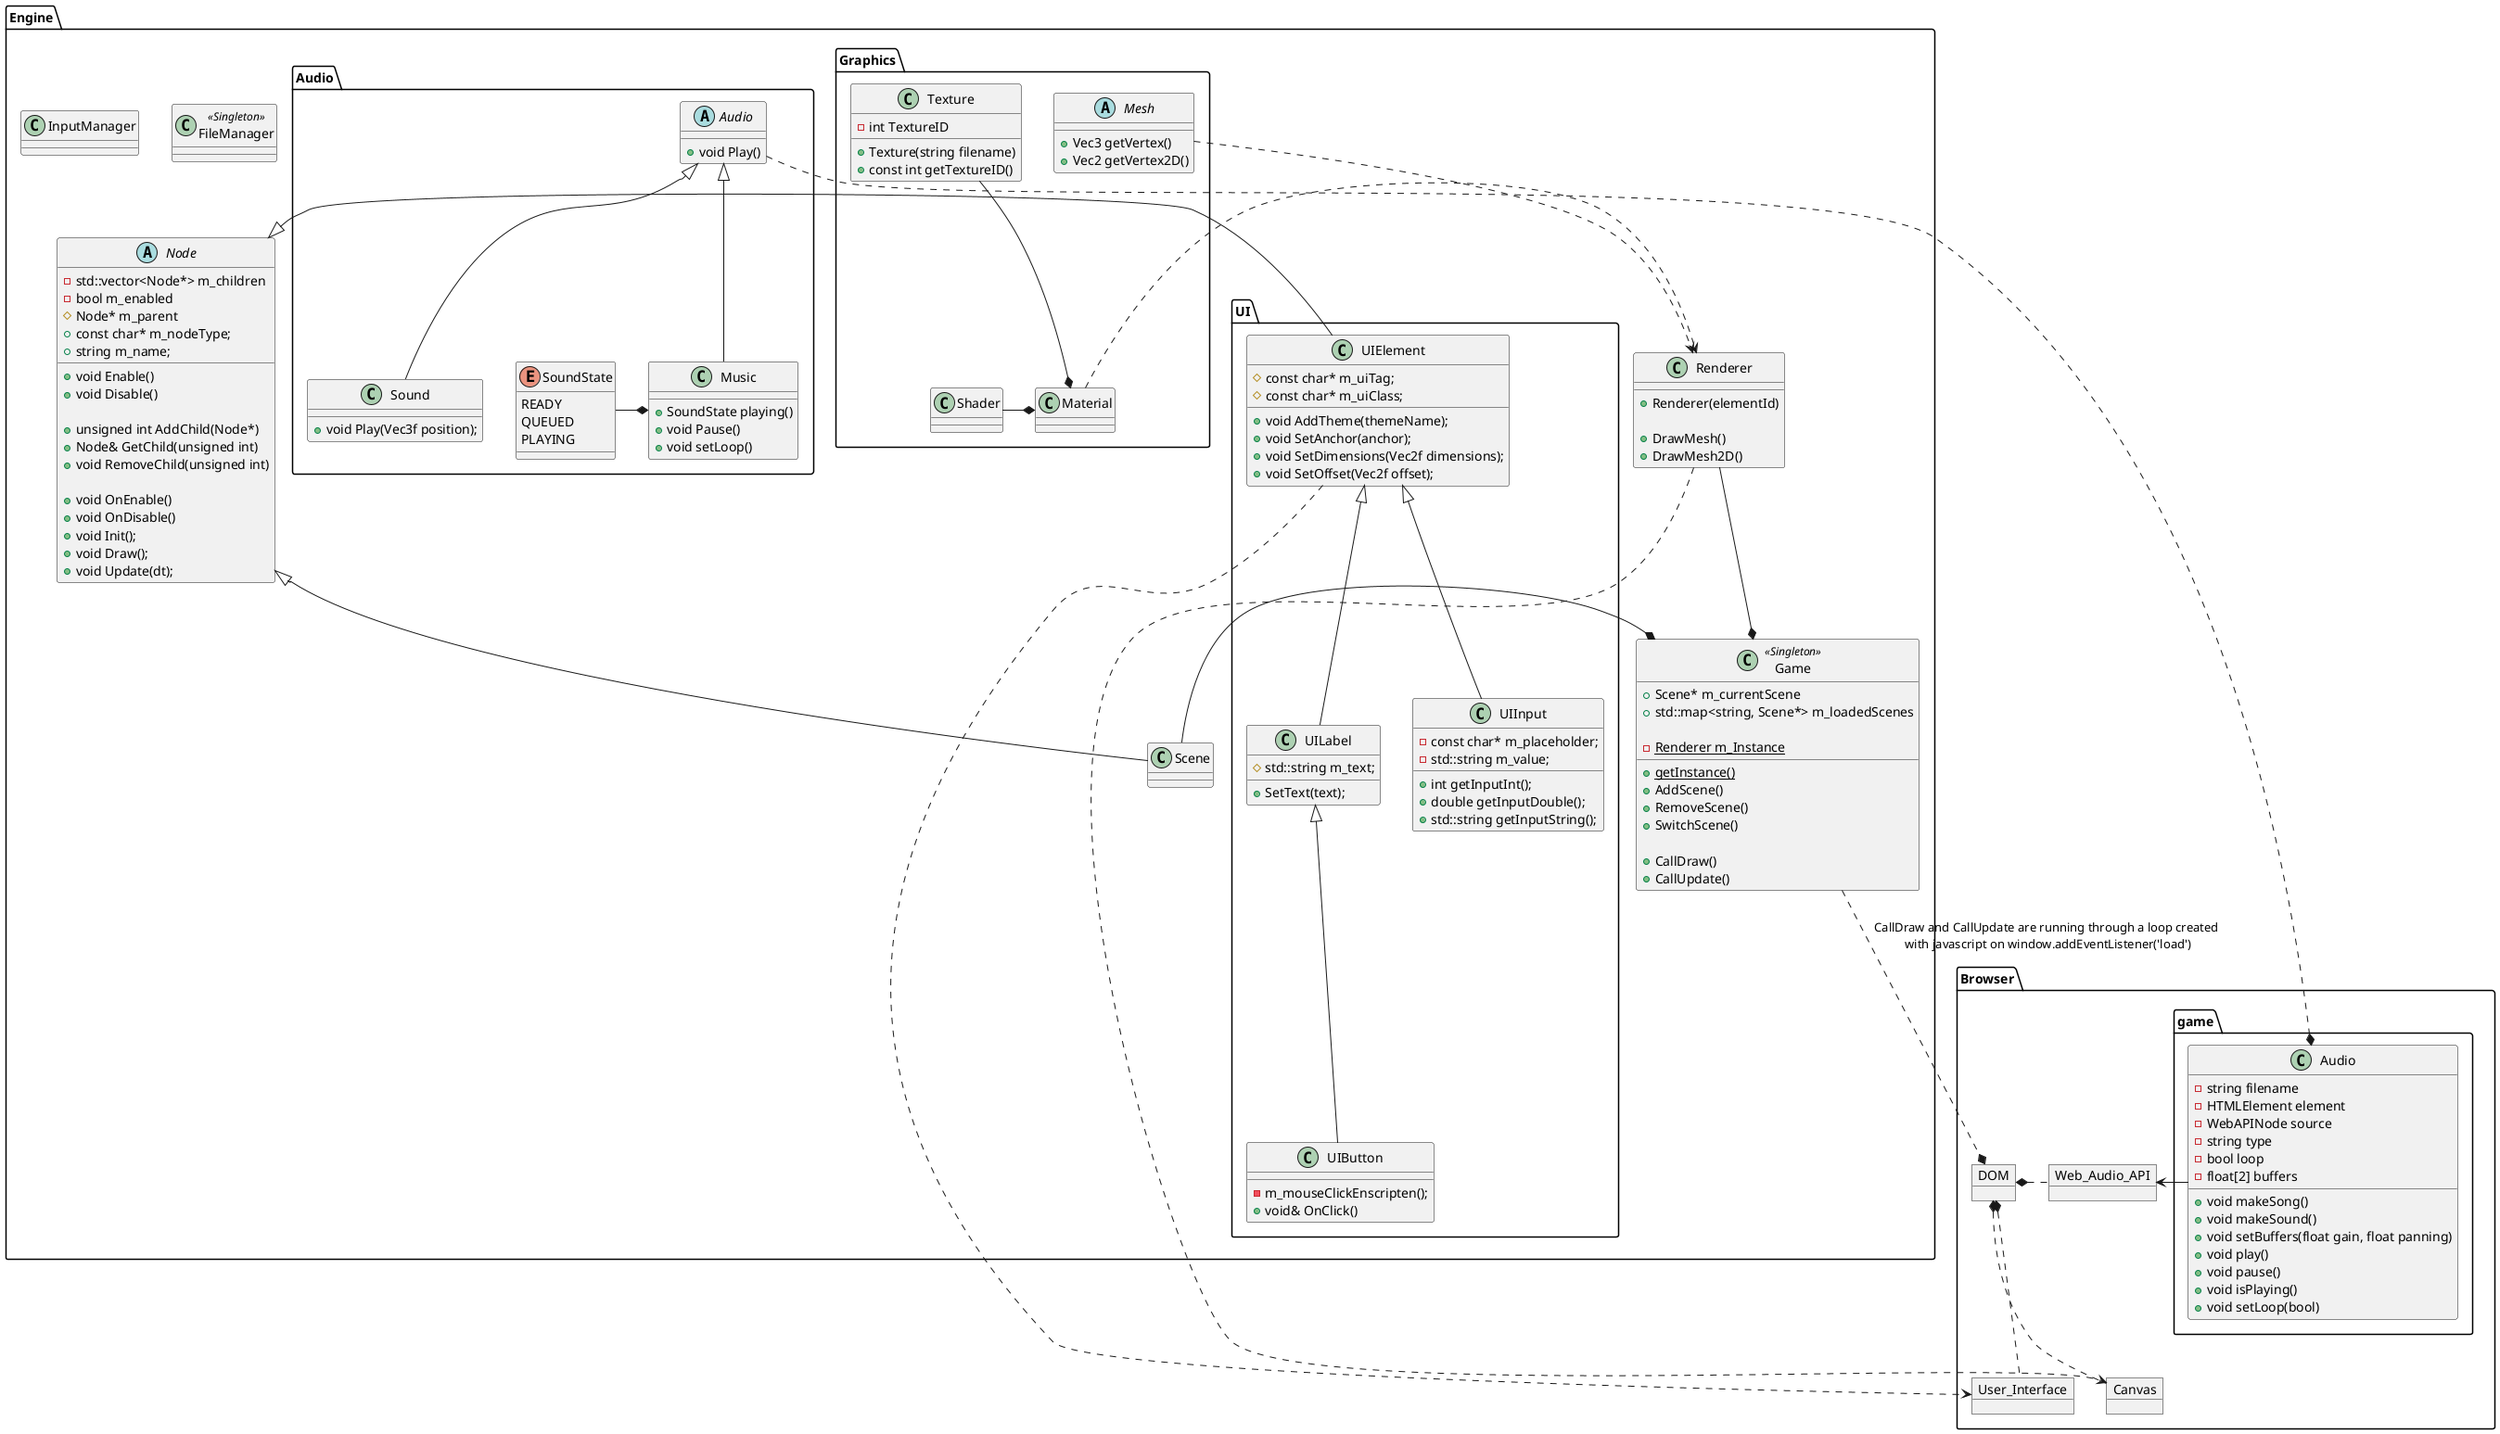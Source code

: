 @startuml EngineArchitecture

namespace Engine {
  class Renderer {
    + {method} Renderer(elementId)
    
    + {method} DrawMesh()
    + {method} DrawMesh2D()
  }

  class FileManager <<Singleton>> {
    
  }

  class Game <<Singleton>> {
    + Scene* m_currentScene
    + std::map<string, Scene*> m_loadedScenes

    - {static} Renderer m_Instance
    + {static} {method} getInstance()

    
    + {method} AddScene()
    + {method} RemoveScene()
    + {method} SwitchScene()

    + {method} CallDraw()
    + {method} CallUpdate()
  }
  
  abstract Node {
    - std::vector<Node*> m_children
    - bool m_enabled
    # Node* m_parent
    + const char* m_nodeType;
    + string m_name;

    + {method} void Enable()
    + {method} void Disable()

    + {method} unsigned int AddChild(Node*)
    + {method} Node& GetChild(unsigned int)
    + {method} void RemoveChild(unsigned int)

    + {method} void OnEnable()
    + {method} void OnDisable()
    + {method} void Init();
    + {method} void Draw();
    + {method} void Update(dt);
  }

  class Scene extends Node

  class InputManager {

  }

  Scene -* Game
  Renderer --* Game

  namespace UI {
    class UIElement {
      # const char* m_uiTag;
      # const char* m_uiClass;

      + {method} void AddTheme(themeName);
      + {method} void SetAnchor(anchor);
      + {method} void SetDimensions(Vec2f dimensions);
      + {method} void SetOffset(Vec2f offset);
    }

    class UILabel extends UIElement {
      # std::string m_text;

      + {method} SetText(text);
    }

    class UIButton extends UILabel {
      - {method} m_mouseClickEnscripten();
      + void& OnClick()
    }

    class UIInput extends UIElement {
      - const char* m_placeholder;
      - std::string m_value;

      + {method} int getInputInt();
      + {method} double getInputDouble();
      + {method} std::string getInputString();
    }
  }

  UI.UIElement -|> Node

  namespace Graphics {
    abstract Mesh {
      + {method} Vec3 getVertex()
      + {method} Vec2 getVertex2D()
    }

    class Texture {
      - int TextureID
      + {method} Texture(string filename)
      + {method} const int getTextureID()
    }

    class Shader {

    }

    class Material {

    }

    Texture --* Material    
    Shader -* Material
  }

  namespace Audio {
    enum SoundState {
      READY
      QUEUED
      PLAYING
    }

    abstract Audio {
      + void Play()
    }

    class Sound extends Audio {
      + void Play(Vec3f position);
    }

    class Music extends Audio {
      + SoundState playing()
      + void Pause()
      + void setLoop()
    }

    SoundState -* Music
  }

  Graphics.Material .> Renderer 
  Graphics.Mesh .> Renderer 
}

namespace Browser {
  Object Canvas
  Object User_Interface
  Object DOM
  Object Web_Audio_API

  class game.Audio {
    - string filename
    - HTMLElement element
    - WebAPINode source
    - string type
    - bool loop
    - float[2] buffers

    + {method} void makeSong()
    + {method} void makeSound()
    + {method} void setBuffers(float gain, float panning)
    + {method} void play()
    + {method} void pause()
    + {method} void isPlaying()
    + {method} void setLoop(bool)
  }

  DOM *.. User_Interface
  DOM *.. Canvas
  DOM *. Web_Audio_API

  game.Audio -> Web_Audio_API
}

Engine.Renderer .> Browser.Canvas
Engine.Game ..* Browser.DOM : "CallDraw and CallUpdate are running through a loop created \nwith javascript on window.addEventListener('load')"
Engine.UI.UIElement ..> Browser.User_Interface
Engine.Audio.Audio ..* Browser.game.Audio

@enduml